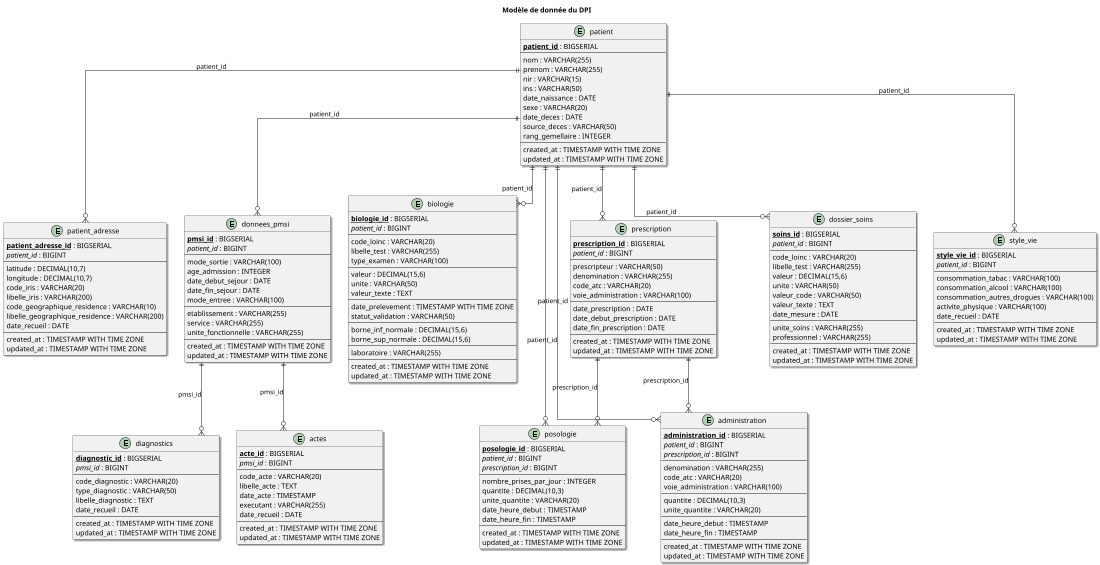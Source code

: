 @startuml ehr-datamodel

skinparam Shadowing 1.0
' avoid problems with angled crows feet
skinparam linetype ortho

scale max 1100 width

title
Modèle de donnée du DPI
end title

' Entity styling
!define TABLE(name) entity name
!define PK(field) <b><u>field</u></b>
!define FK(field) <i>field</i>

' =====================================================
' CORE PATIENT AND ENCOUNTER DATA
' =====================================================

TABLE(patient) {
  PK(patient_id) : BIGSERIAL
  --
  ' Identity fields (linkId: 2958000860428)
  nom : VARCHAR(255)
  prenom : VARCHAR(255)
  nir : VARCHAR(15)
  ins : VARCHAR(50)
  date_naissance : DATE
  sexe : VARCHAR(20)
  date_deces : DATE
  source_deces : VARCHAR(50)
  rang_gemellaire : INTEGER
  --
  ' Audit fields
  created_at : TIMESTAMP WITH TIME ZONE
  updated_at : TIMESTAMP WITH TIME ZONE
}

TABLE(patient_adresse) {
  PK(patient_adresse_id) : BIGSERIAL
  FK(patient_id) : BIGINT
  --
  ' Geocoding fields (linkId: 3816475533472)
  latitude : DECIMAL(10,7)
  longitude : DECIMAL(10,7)
  code_iris : VARCHAR(20)
  libelle_iris : VARCHAR(200)
  code_geographique_residence : VARCHAR(10)
  libelle_geographique_residence : VARCHAR(200)
  date_recueil : DATE
  --
  ' Audit fields
  created_at : TIMESTAMP WITH TIME ZONE
  updated_at : TIMESTAMP WITH TIME ZONE
}

TABLE(donnees_pmsi) {
  PK(pmsi_id) : BIGSERIAL
  FK(patient_id) : BIGINT
  --
  ' Core PMSI fields
  mode_sortie : VARCHAR(100)
  age_admission : INTEGER
  date_debut_sejour : DATE
  date_fin_sejour : DATE
  mode_entree : VARCHAR(100)
  --
  ' Healthcare facility information
  etablissement : VARCHAR(255)
  service : VARCHAR(255)
  unite_fonctionnelle : VARCHAR(255)
  --
  ' Audit fields
  created_at : TIMESTAMP WITH TIME ZONE
  updated_at : TIMESTAMP WITH TIME ZONE
}

' =====================================================
' MEDICAL EVENTS AND PROCEDURES
' =====================================================

TABLE(diagnostics) {
  PK(diagnostic_id) : BIGSERIAL
  FK(pmsi_id) : BIGINT
  --
  ' Diagnostic information (linkId: 9391816419630)
  code_diagnostic : VARCHAR(20)
  type_diagnostic : VARCHAR(50)
  libelle_diagnostic : TEXT
  date_recueil : DATE
  --
  ' Audit fields
  created_at : TIMESTAMP WITH TIME ZONE
  updated_at : TIMESTAMP WITH TIME ZONE
}

TABLE(actes) {
  PK(acte_id) : BIGSERIAL
  FK(pmsi_id) : BIGINT
  --
  ' Act/procedure information (linkId: 591926901726)
  code_acte : VARCHAR(20)
  libelle_acte : TEXT
  date_acte : TIMESTAMP
  executant : VARCHAR(255)
  date_recueil : DATE
  --
  ' Audit fields
  created_at : TIMESTAMP WITH TIME ZONE
  updated_at : TIMESTAMP WITH TIME ZONE
}

' =====================================================
' CONSOLIDATED LABORATORY DATA
' =====================================================

TABLE(biologie) {
  PK(biologie_id) : BIGSERIAL
  FK(patient_id) : BIGINT
  --
  ' Test identification - consolidated biology table
  code_loinc : VARCHAR(20)
  libelle_test : VARCHAR(255)
  type_examen : VARCHAR(100)
  --
  ' Test results
  valeur : DECIMAL(15,6)
  unite : VARCHAR(50)
  valeur_texte : TEXT
  --
  ' Test context and timing
  date_prelevement : TIMESTAMP WITH TIME ZONE
  statut_validation : VARCHAR(50)
  --
  ' Reference ranges
  borne_inf_normale : DECIMAL(15,6)
  borne_sup_normale : DECIMAL(15,6)
  --
  ' Quality information
  laboratoire : VARCHAR(255)
  --
  ' Audit fields
  created_at : TIMESTAMP WITH TIME ZONE
  updated_at : TIMESTAMP WITH TIME ZONE
}

' =====================================================
' MEDICATION AND TREATMENT DATA
' =====================================================

TABLE(prescription) {
  PK(prescription_id) : BIGSERIAL
  FK(patient_id) : BIGINT
  --
  ' Medication identification
  prescripteur : VARCHAR(50)
  denomination : VARCHAR(255)
  code_atc : VARCHAR(20)
  voie_administration : VARCHAR(100)
  --
  ' Temporal information
  date_prescription : DATE
  date_debut_prescription : DATE
  date_fin_prescription : DATE
  --
  ' Audit fields
  created_at : TIMESTAMP WITH TIME ZONE
  updated_at : TIMESTAMP WITH TIME ZONE
}

TABLE(posologie) {
  PK(posologie_id) : BIGSERIAL
  FK(patient_id) : BIGINT
  FK(prescription_id) : BIGINT
  --
  ' Posology details (linkId: 6348237104421)
  nombre_prises_par_jour : INTEGER
  quantite : DECIMAL(10,3)
  unite_quantite : VARCHAR(20)
  date_heure_debut : TIMESTAMP
  date_heure_fin : TIMESTAMP
  --
  ' Audit fields
  created_at : TIMESTAMP WITH TIME ZONE
  updated_at : TIMESTAMP WITH TIME ZONE
}

TABLE(administration) {
  PK(administration_id) : BIGSERIAL
  FK(patient_id) : BIGINT
  FK(prescription_id) : BIGINT
  --
  ' Medication identification
  denomination : VARCHAR(255)
  code_atc : VARCHAR(20)
  voie_administration : VARCHAR(100)
  --
  ' Quantity information
  quantite : DECIMAL(10,3)
  unite_quantite : VARCHAR(20)
  --
  ' Temporal information
  date_heure_debut : TIMESTAMP
  date_heure_fin : TIMESTAMP
  --
  ' Audit fields
  created_at : TIMESTAMP WITH TIME ZONE
  updated_at : TIMESTAMP WITH TIME ZONE
}

' =====================================================
' CLINICAL CARE AND LIFESTYLE DATA
' =====================================================

TABLE(dossier_soins) {
  PK(soins_id) : BIGSERIAL
  FK(patient_id) : BIGINT
  --
  ' Physical measurements (linkId: 305831246173)
  code_loinc : VARCHAR(20)
  libelle_test : VARCHAR(255)
  valeur : DECIMAL(15,6)
  unite : VARCHAR(50)
  valeur_code : VARCHAR(50)
  valeur_texte : TEXT
  date_mesure : DATE
  --
  ' Measurement context
  unite_soins : VARCHAR(255)
  professionnel : VARCHAR(255)
  --
  ' Audit fields
  created_at : TIMESTAMP WITH TIME ZONE
  updated_at : TIMESTAMP WITH TIME ZONE
}

TABLE(style_vie) {
  PK(style_vie_id) : BIGSERIAL
  FK(patient_id) : BIGINT
  --
  ' Lifestyle factors (linkId: 1693164086678)
  consommation_tabac : VARCHAR(100)
  consommation_alcool : VARCHAR(100)
  consommation_autres_drogues : VARCHAR(100)
  activite_physique : VARCHAR(100)
  date_recueil : DATE
  --
  ' Audit fields
  created_at : TIMESTAMP WITH TIME ZONE
  updated_at : TIMESTAMP WITH TIME ZONE
}

' =====================================================
' RELATIONSHIPS
' =====================================================

' Core patient relationships
patient ||--o{ patient_adresse : "patient_id"
patient ||--o{ donnees_pmsi : "patient_id"

' Medical events linked to encounters
donnees_pmsi ||--o{ diagnostics : "pmsi_id"
donnees_pmsi ||--o{ actes : "pmsi_id"

' Laboratory data - linked to patient only
patient ||--o{ biologie : "patient_id"

' Medication hierarchy
patient ||--o{ prescription : "patient_id"
prescription ||--o{ posologie : "prescription_id"
prescription ||--o{ administration : "prescription_id"

' Additional patient relationships for medication
patient ||--o{ posologie : "patient_id"
patient ||--o{ administration : "patient_id"

' Clinical care and lifestyle data
patient ||--o{ dossier_soins : "patient_id"
patient ||--o{ style_vie : "patient_id"

@enduml
